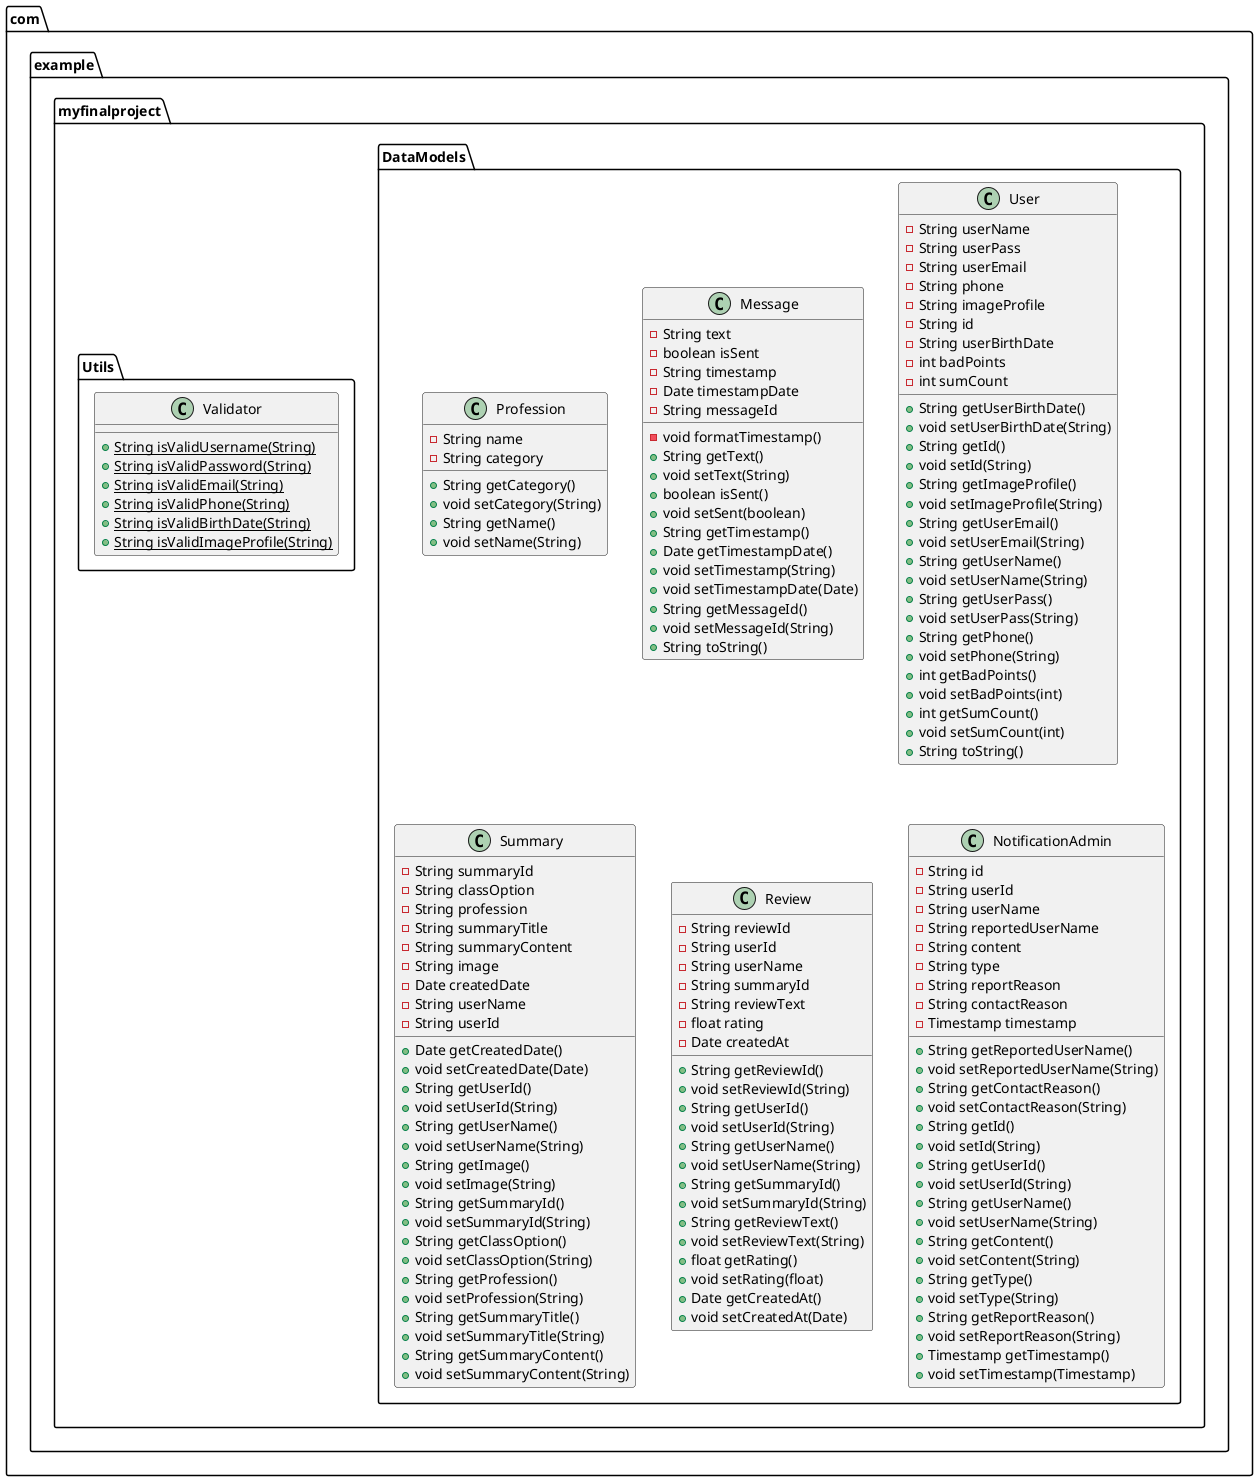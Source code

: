 @startuml
class com.example.myfinalproject.DataModels.Profession {
- String name
- String category
+ String getCategory()
+ void setCategory(String)
+ String getName()
+ void setName(String)
}


class com.example.myfinalproject.DataModels.Message {
- String text
- boolean isSent
- String timestamp
- Date timestampDate
- String messageId
- void formatTimestamp()
+ String getText()
+ void setText(String)
+ boolean isSent()
+ void setSent(boolean)
+ String getTimestamp()
+ Date getTimestampDate()
+ void setTimestamp(String)
+ void setTimestampDate(Date)
+ String getMessageId()
+ void setMessageId(String)
+ String toString()
}


class com.example.myfinalproject.DataModels.User {
- String userName
- String userPass
- String userEmail
- String phone
- String imageProfile
- String id
- String userBirthDate
- int badPoints
- int sumCount
+ String getUserBirthDate()
+ void setUserBirthDate(String)
+ String getId()
+ void setId(String)
+ String getImageProfile()
+ void setImageProfile(String)
+ String getUserEmail()
+ void setUserEmail(String)
+ String getUserName()
+ void setUserName(String)
+ String getUserPass()
+ void setUserPass(String)
+ String getPhone()
+ void setPhone(String)
+ int getBadPoints()
+ void setBadPoints(int)
+ int getSumCount()
+ void setSumCount(int)
+ String toString()
}


class com.example.myfinalproject.DataModels.Summary {
- String summaryId
- String classOption
- String profession
- String summaryTitle
- String summaryContent
- String image
- Date createdDate
- String userName
- String userId
+ Date getCreatedDate()
+ void setCreatedDate(Date)
+ String getUserId()
+ void setUserId(String)
+ String getUserName()
+ void setUserName(String)
+ String getImage()
+ void setImage(String)
+ String getSummaryId()
+ void setSummaryId(String)
+ String getClassOption()
+ void setClassOption(String)
+ String getProfession()
+ void setProfession(String)
+ String getSummaryTitle()
+ void setSummaryTitle(String)
+ String getSummaryContent()
+ void setSummaryContent(String)
}


class com.example.myfinalproject.DataModels.Review {
- String reviewId
- String userId
- String userName
- String summaryId
- String reviewText
- float rating
- Date createdAt
+ String getReviewId()
+ void setReviewId(String)
+ String getUserId()
+ void setUserId(String)
+ String getUserName()
+ void setUserName(String)
+ String getSummaryId()
+ void setSummaryId(String)
+ String getReviewText()
+ void setReviewText(String)
+ float getRating()
+ void setRating(float)
+ Date getCreatedAt()
+ void setCreatedAt(Date)
}


class com.example.myfinalproject.Utils.Validator {
+ {static} String isValidUsername(String)
+ {static} String isValidPassword(String)
+ {static} String isValidEmail(String)
+ {static} String isValidPhone(String)
+ {static} String isValidBirthDate(String)
+ {static} String isValidImageProfile(String)
}

class com.example.myfinalproject.DataModels.NotificationAdmin {
- String id
- String userId
- String userName
- String reportedUserName
- String content
- String type
- String reportReason
- String contactReason
- Timestamp timestamp
+ String getReportedUserName()
+ void setReportedUserName(String)
+ String getContactReason()
+ void setContactReason(String)
+ String getId()
+ void setId(String)
+ String getUserId()
+ void setUserId(String)
+ String getUserName()
+ void setUserName(String)
+ String getContent()
+ void setContent(String)
+ String getType()
+ void setType(String)
+ String getReportReason()
+ void setReportReason(String)
+ Timestamp getTimestamp()
+ void setTimestamp(Timestamp)
}


@enduml